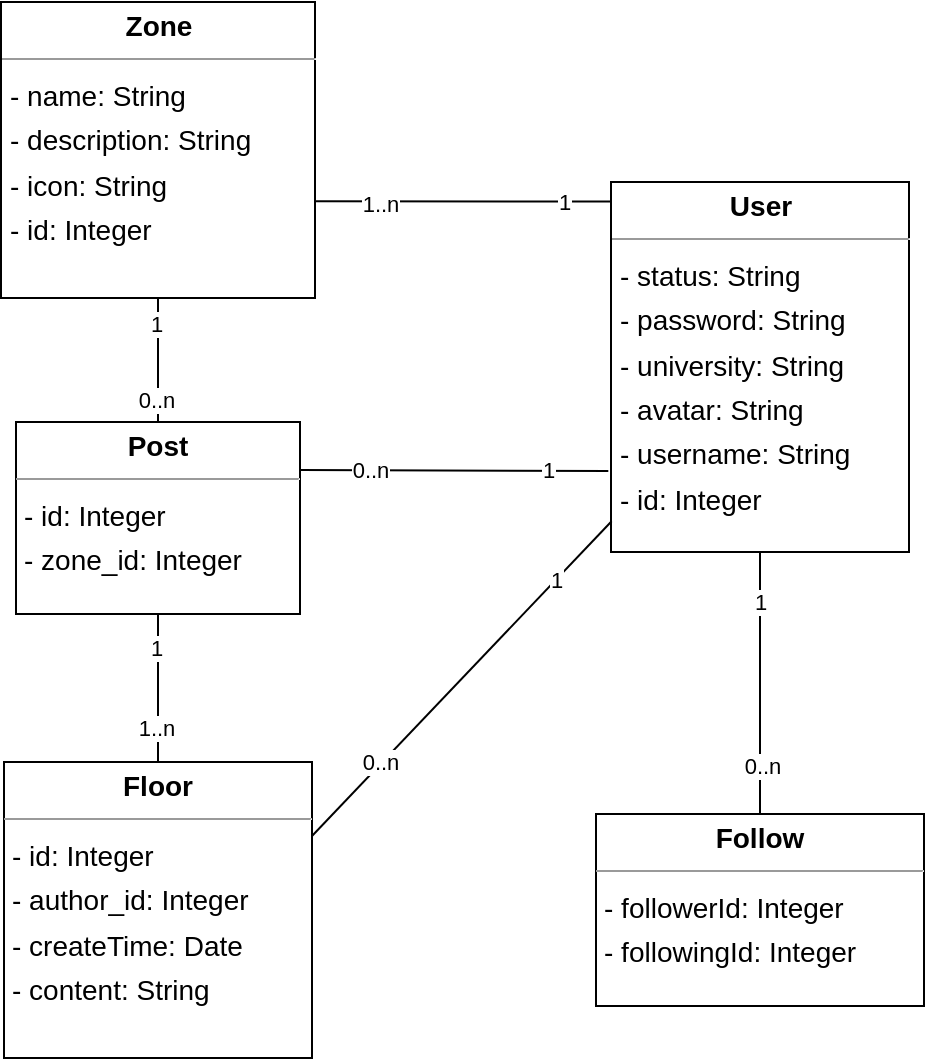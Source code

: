 <mxfile version="22.0.3" type="device">
  <diagram id="jGkJrb1Y2hoWoLyaaBXf" name="第 1 页">
    <mxGraphModel dx="1582" dy="683" grid="1" gridSize="10" guides="1" tooltips="1" connect="1" arrows="1" fold="1" page="0" pageScale="1" pageWidth="827" pageHeight="1169" background="none" math="0" shadow="0">
      <root>
        <mxCell id="0" />
        <mxCell id="1" parent="0" />
        <mxCell id="node3" value="&lt;p style=&quot;margin:0px;margin-top:4px;text-align:center;&quot;&gt;&lt;b&gt;Floor&lt;/b&gt;&lt;/p&gt;&lt;hr size=&quot;1&quot;/&gt;&lt;p style=&quot;margin:0 0 0 4px;line-height:1.6;&quot;&gt;- id: Integer&lt;br/&gt;- author_id: Integer&lt;br/&gt;- createTime: Date&lt;br/&gt;- content: String&lt;/p&gt;" style="verticalAlign=top;align=left;overflow=fill;fontSize=14;fontFamily=Helvetica;html=1;rounded=0;shadow=0;comic=0;labelBackgroundColor=none;strokeWidth=1;" parent="1" vertex="1">
          <mxGeometry x="-356" y="390" width="154" height="148" as="geometry" />
        </mxCell>
        <mxCell id="node6" value="&lt;p style=&quot;margin:0px;margin-top:4px;text-align:center;&quot;&gt;&lt;b&gt;Follow&lt;/b&gt;&lt;/p&gt;&lt;hr size=&quot;1&quot;/&gt;&lt;p style=&quot;margin:0 0 0 4px;line-height:1.6;&quot;&gt;- followerId: Integer&lt;br/&gt;- followingId: Integer&lt;/p&gt;" style="verticalAlign=top;align=left;overflow=fill;fontSize=14;fontFamily=Helvetica;html=1;rounded=0;shadow=0;comic=0;labelBackgroundColor=none;strokeWidth=1;" parent="1" vertex="1">
          <mxGeometry x="-60" y="416" width="164" height="96" as="geometry" />
        </mxCell>
        <mxCell id="node5" value="&lt;p style=&quot;margin:0px;margin-top:4px;text-align:center;&quot;&gt;&lt;b&gt;Post&lt;/b&gt;&lt;/p&gt;&lt;hr size=&quot;1&quot;/&gt;&lt;p style=&quot;margin:0 0 0 4px;line-height:1.6;&quot;&gt;- id: Integer&lt;br/&gt;- zone_id: Integer&lt;/p&gt;" style="verticalAlign=top;align=left;overflow=fill;fontSize=14;fontFamily=Helvetica;html=1;rounded=0;shadow=0;comic=0;labelBackgroundColor=none;strokeWidth=1;" parent="1" vertex="1">
          <mxGeometry x="-350" y="220" width="142" height="96" as="geometry" />
        </mxCell>
        <mxCell id="node0" value="&lt;p style=&quot;margin:0px;margin-top:4px;text-align:center;&quot;&gt;&lt;b&gt;User&lt;/b&gt;&lt;/p&gt;&lt;hr size=&quot;1&quot;/&gt;&lt;p style=&quot;margin:0 0 0 4px;line-height:1.6;&quot;&gt;- status: String&lt;br/&gt;- password: String&lt;br/&gt;- university: String&lt;br/&gt;- avatar: String&lt;br/&gt;- username: String&lt;br/&gt;- id: Integer&lt;/p&gt;" style="verticalAlign=top;align=left;overflow=fill;fontSize=14;fontFamily=Helvetica;html=1;rounded=0;shadow=0;comic=0;labelBackgroundColor=none;strokeWidth=1;" parent="1" vertex="1">
          <mxGeometry x="-52.5" y="100" width="149" height="185" as="geometry" />
        </mxCell>
        <mxCell id="node1" value="&lt;p style=&quot;margin:0px;margin-top:4px;text-align:center;&quot;&gt;&lt;b&gt;Zone&lt;/b&gt;&lt;/p&gt;&lt;hr size=&quot;1&quot;/&gt;&lt;p style=&quot;margin:0 0 0 4px;line-height:1.6;&quot;&gt;- name: String&lt;br/&gt;- description: String&lt;br/&gt;- icon: String&lt;br/&gt;- id: Integer&lt;/p&gt;" style="verticalAlign=top;align=left;overflow=fill;fontSize=14;fontFamily=Helvetica;html=1;rounded=0;shadow=0;comic=0;labelBackgroundColor=none;strokeWidth=1;" parent="1" vertex="1">
          <mxGeometry x="-357.5" y="10" width="157" height="148" as="geometry" />
        </mxCell>
        <mxCell id="pOrQWcSaH2QP-ct32zzF-1" value="" style="endArrow=none;html=1;rounded=0;entryX=0.5;entryY=0;entryDx=0;entryDy=0;exitX=0.5;exitY=1;exitDx=0;exitDy=0;" edge="1" parent="1" source="node0" target="node6">
          <mxGeometry width="50" height="50" relative="1" as="geometry">
            <mxPoint x="22" y="290" as="sourcePoint" />
            <mxPoint x="-20.67" y="450" as="targetPoint" />
          </mxGeometry>
        </mxCell>
        <mxCell id="pOrQWcSaH2QP-ct32zzF-2" value="1" style="edgeLabel;html=1;align=center;verticalAlign=middle;resizable=0;points=[];" vertex="1" connectable="0" parent="pOrQWcSaH2QP-ct32zzF-1">
          <mxGeometry x="-0.798" relative="1" as="geometry">
            <mxPoint y="12" as="offset" />
          </mxGeometry>
        </mxCell>
        <mxCell id="pOrQWcSaH2QP-ct32zzF-3" value="0..n" style="edgeLabel;html=1;align=center;verticalAlign=middle;resizable=0;points=[];" vertex="1" connectable="0" parent="pOrQWcSaH2QP-ct32zzF-1">
          <mxGeometry x="0.841" y="1" relative="1" as="geometry">
            <mxPoint y="-14" as="offset" />
          </mxGeometry>
        </mxCell>
        <mxCell id="pOrQWcSaH2QP-ct32zzF-4" value="" style="endArrow=none;html=1;rounded=0;entryX=0.002;entryY=0.917;entryDx=0;entryDy=0;exitX=1;exitY=0.25;exitDx=0;exitDy=0;entryPerimeter=0;" edge="1" parent="1" source="node3" target="node0">
          <mxGeometry width="50" height="50" relative="1" as="geometry">
            <mxPoint x="-225" y="212.5" as="sourcePoint" />
            <mxPoint x="-210" y="16" as="targetPoint" />
          </mxGeometry>
        </mxCell>
        <mxCell id="pOrQWcSaH2QP-ct32zzF-5" value="0..n" style="edgeLabel;html=1;align=center;verticalAlign=middle;resizable=0;points=[];" vertex="1" connectable="0" parent="pOrQWcSaH2QP-ct32zzF-4">
          <mxGeometry x="-0.798" relative="1" as="geometry">
            <mxPoint x="19" y="-21" as="offset" />
          </mxGeometry>
        </mxCell>
        <mxCell id="pOrQWcSaH2QP-ct32zzF-6" value="1" style="edgeLabel;html=1;align=center;verticalAlign=middle;resizable=0;points=[];" vertex="1" connectable="0" parent="pOrQWcSaH2QP-ct32zzF-4">
          <mxGeometry x="0.841" y="1" relative="1" as="geometry">
            <mxPoint x="-15" y="17" as="offset" />
          </mxGeometry>
        </mxCell>
        <mxCell id="pOrQWcSaH2QP-ct32zzF-7" value="" style="endArrow=none;html=1;rounded=0;entryX=1;entryY=0.673;entryDx=0;entryDy=0;exitX=-0.001;exitY=0.053;exitDx=0;exitDy=0;entryPerimeter=0;exitPerimeter=0;" edge="1" parent="1" source="node0" target="node1">
          <mxGeometry width="50" height="50" relative="1" as="geometry">
            <mxPoint x="-20.67" y="400" as="sourcePoint" />
            <mxPoint x="117.33" y="400" as="targetPoint" />
          </mxGeometry>
        </mxCell>
        <mxCell id="pOrQWcSaH2QP-ct32zzF-8" value="1" style="edgeLabel;html=1;align=center;verticalAlign=middle;resizable=0;points=[];" vertex="1" connectable="0" parent="pOrQWcSaH2QP-ct32zzF-7">
          <mxGeometry x="-0.798" relative="1" as="geometry">
            <mxPoint x="-9" as="offset" />
          </mxGeometry>
        </mxCell>
        <mxCell id="pOrQWcSaH2QP-ct32zzF-9" value="1..n" style="edgeLabel;html=1;align=center;verticalAlign=middle;resizable=0;points=[];" vertex="1" connectable="0" parent="pOrQWcSaH2QP-ct32zzF-7">
          <mxGeometry x="0.841" y="1" relative="1" as="geometry">
            <mxPoint x="20" as="offset" />
          </mxGeometry>
        </mxCell>
        <mxCell id="pOrQWcSaH2QP-ct32zzF-13" value="" style="endArrow=none;html=1;rounded=0;entryX=0.5;entryY=0;entryDx=0;entryDy=0;exitX=0.5;exitY=1;exitDx=0;exitDy=0;" edge="1" parent="1" source="node5" target="node3">
          <mxGeometry width="50" height="50" relative="1" as="geometry">
            <mxPoint x="-215.5" y="320" as="sourcePoint" />
            <mxPoint x="-77.5" y="320" as="targetPoint" />
          </mxGeometry>
        </mxCell>
        <mxCell id="pOrQWcSaH2QP-ct32zzF-14" value="1" style="edgeLabel;html=1;align=center;verticalAlign=middle;resizable=0;points=[];" vertex="1" connectable="0" parent="pOrQWcSaH2QP-ct32zzF-13">
          <mxGeometry x="-0.798" relative="1" as="geometry">
            <mxPoint x="-1" y="9" as="offset" />
          </mxGeometry>
        </mxCell>
        <mxCell id="pOrQWcSaH2QP-ct32zzF-15" value="1..n" style="edgeLabel;html=1;align=center;verticalAlign=middle;resizable=0;points=[];" vertex="1" connectable="0" parent="pOrQWcSaH2QP-ct32zzF-13">
          <mxGeometry x="0.841" y="1" relative="1" as="geometry">
            <mxPoint x="-2" y="-11" as="offset" />
          </mxGeometry>
        </mxCell>
        <mxCell id="pOrQWcSaH2QP-ct32zzF-19" value="" style="endArrow=none;html=1;rounded=0;entryX=0.5;entryY=1;entryDx=0;entryDy=0;exitX=0.5;exitY=0;exitDx=0;exitDy=0;" edge="1" parent="1" source="node5" target="node1">
          <mxGeometry width="50" height="50" relative="1" as="geometry">
            <mxPoint x="-101" y="196" as="sourcePoint" />
            <mxPoint x="-191" y="106" as="targetPoint" />
          </mxGeometry>
        </mxCell>
        <mxCell id="pOrQWcSaH2QP-ct32zzF-20" value="0..n" style="edgeLabel;html=1;align=center;verticalAlign=middle;resizable=0;points=[];" vertex="1" connectable="0" parent="pOrQWcSaH2QP-ct32zzF-19">
          <mxGeometry x="-0.798" relative="1" as="geometry">
            <mxPoint x="-1" y="-5" as="offset" />
          </mxGeometry>
        </mxCell>
        <mxCell id="pOrQWcSaH2QP-ct32zzF-21" value="1" style="edgeLabel;html=1;align=center;verticalAlign=middle;resizable=0;points=[];" vertex="1" connectable="0" parent="pOrQWcSaH2QP-ct32zzF-19">
          <mxGeometry x="0.841" y="1" relative="1" as="geometry">
            <mxPoint y="8" as="offset" />
          </mxGeometry>
        </mxCell>
        <mxCell id="pOrQWcSaH2QP-ct32zzF-24" value="" style="endArrow=none;html=1;rounded=0;entryX=-0.009;entryY=0.781;entryDx=0;entryDy=0;exitX=1;exitY=0.25;exitDx=0;exitDy=0;entryPerimeter=0;" edge="1" parent="1" source="node5" target="node0">
          <mxGeometry width="50" height="50" relative="1" as="geometry">
            <mxPoint x="-198" y="280" as="sourcePoint" />
            <mxPoint x="-42" y="280" as="targetPoint" />
          </mxGeometry>
        </mxCell>
        <mxCell id="pOrQWcSaH2QP-ct32zzF-25" value="0..n" style="edgeLabel;html=1;align=center;verticalAlign=middle;resizable=0;points=[];" vertex="1" connectable="0" parent="pOrQWcSaH2QP-ct32zzF-24">
          <mxGeometry x="-0.798" relative="1" as="geometry">
            <mxPoint x="19" as="offset" />
          </mxGeometry>
        </mxCell>
        <mxCell id="pOrQWcSaH2QP-ct32zzF-26" value="1" style="edgeLabel;html=1;align=center;verticalAlign=middle;resizable=0;points=[];" vertex="1" connectable="0" parent="pOrQWcSaH2QP-ct32zzF-24">
          <mxGeometry x="0.841" y="1" relative="1" as="geometry">
            <mxPoint x="-18" as="offset" />
          </mxGeometry>
        </mxCell>
      </root>
    </mxGraphModel>
  </diagram>
</mxfile>
